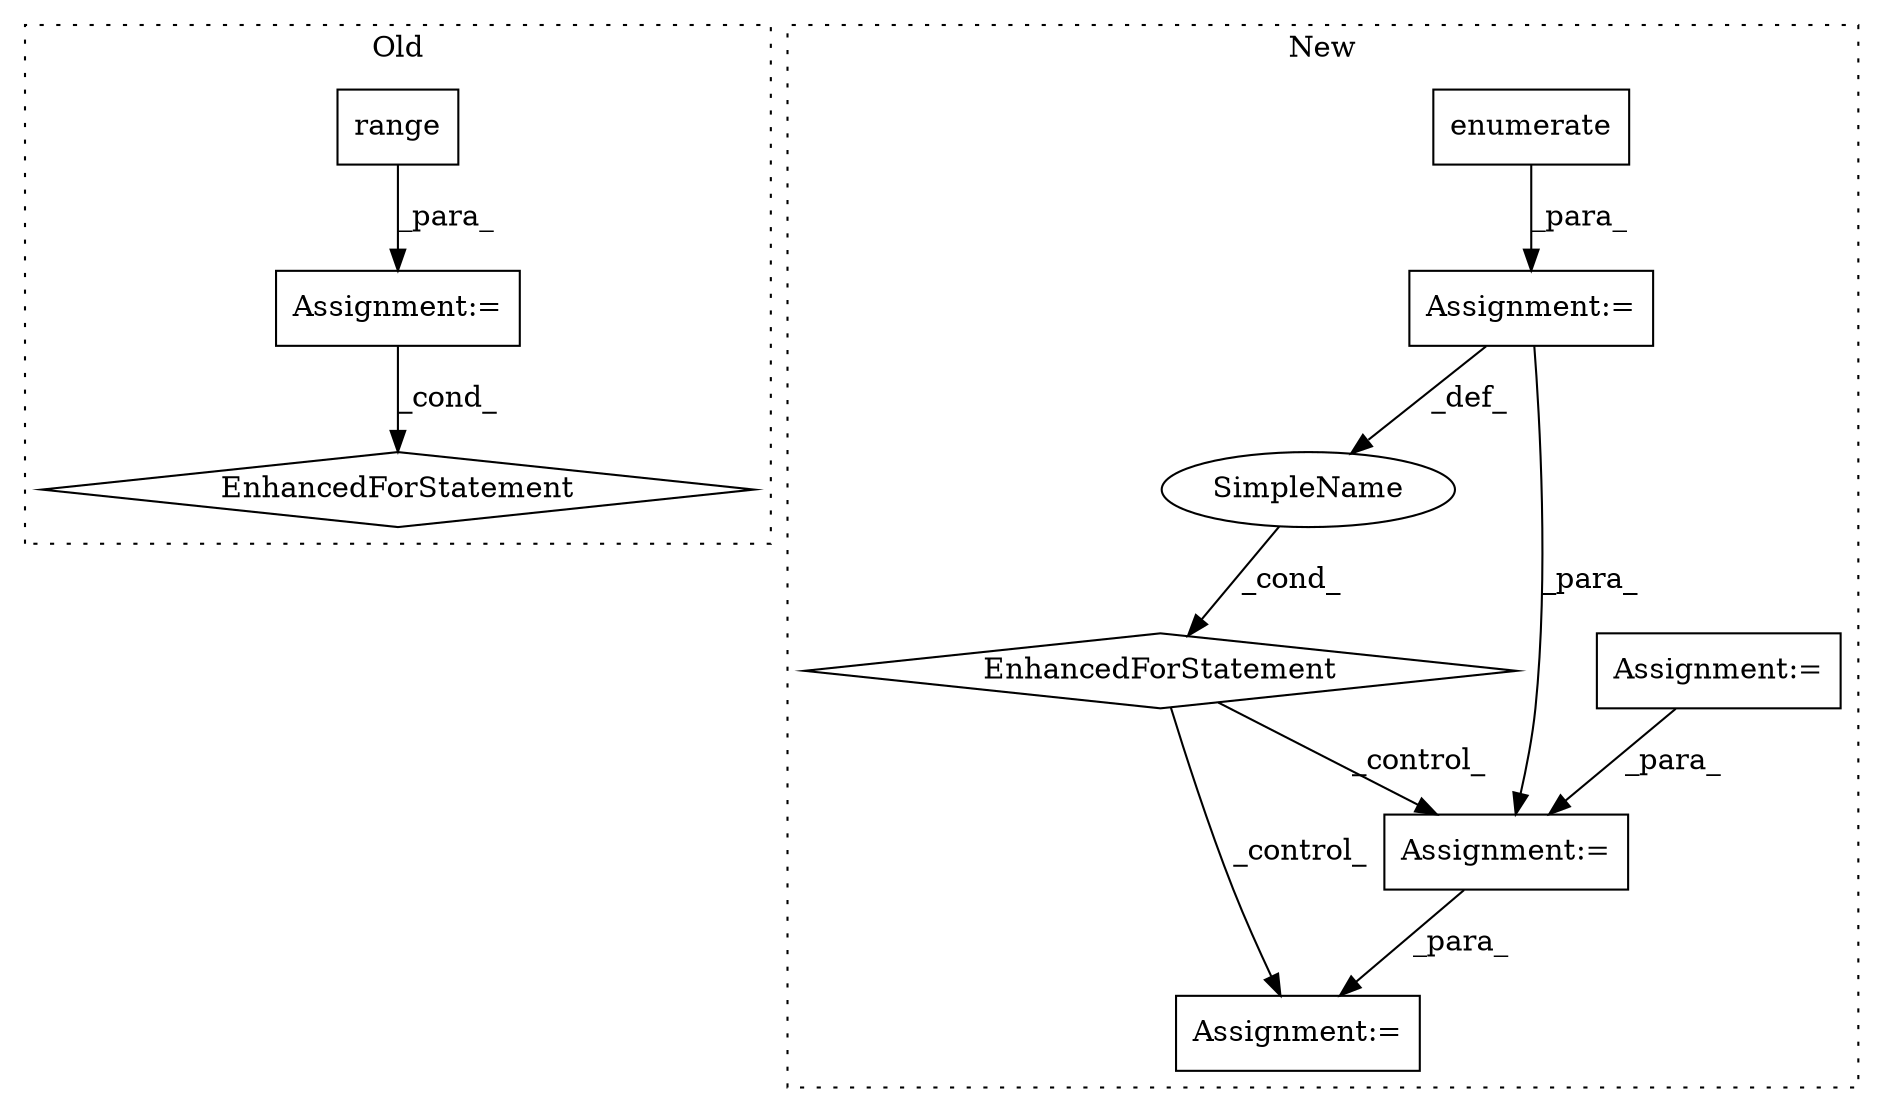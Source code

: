 digraph G {
subgraph cluster0 {
1 [label="EnhancedForStatement" a="70" s="396,467" l="53,2" shape="diamond"];
3 [label="Assignment:=" a="7" s="396,467" l="53,2" shape="box"];
9 [label="range" a="32" s="457,466" l="6,1" shape="box"];
label = "Old";
style="dotted";
}
subgraph cluster1 {
2 [label="enumerate" a="32" s="508,536" l="10,1" shape="box"];
4 [label="Assignment:=" a="7" s="428,537" l="65,2" shape="box"];
5 [label="EnhancedForStatement" a="70" s="428,537" l="65,2" shape="diamond"];
6 [label="Assignment:=" a="7" s="709" l="2" shape="box"];
7 [label="SimpleName" a="42" s="497" l="8" shape="ellipse"];
8 [label="Assignment:=" a="7" s="640" l="1" shape="box"];
10 [label="Assignment:=" a="7" s="406" l="1" shape="box"];
label = "New";
style="dotted";
}
2 -> 4 [label="_para_"];
3 -> 1 [label="_cond_"];
4 -> 8 [label="_para_"];
4 -> 7 [label="_def_"];
5 -> 8 [label="_control_"];
5 -> 6 [label="_control_"];
7 -> 5 [label="_cond_"];
8 -> 6 [label="_para_"];
9 -> 3 [label="_para_"];
10 -> 8 [label="_para_"];
}